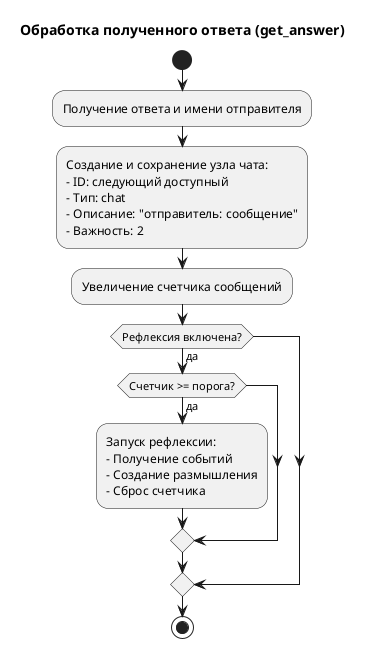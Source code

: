 @startuml

title Обработка полученного ответа (get_answer)

start
:Получение ответа и имени отправителя;

:Создание и сохранение узла чата:
- ID: следующий доступный
- Тип: chat
- Описание: "отправитель: сообщение"
- Важность: 2;

:Увеличение счетчика сообщений;

if (Рефлексия включена?) then (да)
    if (Счетчик >= порога?) then (да)
        :Запуск рефлексии:
        - Получение событий
        - Создание размышления
        - Сброс счетчика;
    endif
endif

stop

@enduml 